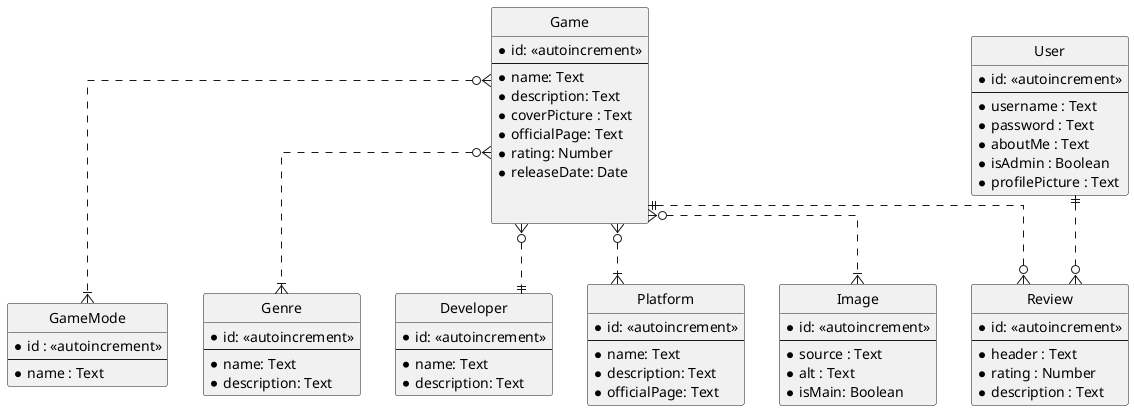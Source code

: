 @startuml CSHDDatabase

hide circle
skinparam Linetype ortho

entity Game {
    * id: <<autoincrement>>
    ---
    * name: Text
    * description: Text
    * coverPicture : Text
    * officialPage: Text
    * rating: Number
    * releaseDate: Date


}

entity GameMode {
    * id : <<autoincrement>>
    ---
    * name : Text
}

entity Genre {
    * id: <<autoincrement>>
    ---
    * name: Text
    * description: Text
}

entity Developer {
    * id: <<autoincrement>>
    ---
    * name: Text
    * description: Text
}

entity Platform {
    * id: <<autoincrement>>
    ---
    * name: Text
    * description: Text
    * officialPage: Text
}

entity User {
    * id: <<autoincrement>>
    ---
    * username : Text
    * password : Text
    * aboutMe : Text
    * isAdmin : Boolean
    * profilePicture : Text
}

entity Review {
    * id: <<autoincrement>>
    ---
    * header : Text
    * rating : Number
    * description : Text
}
entity Image {
    * id: <<autoincrement>>
    ---
    * source : Text
    * alt : Text
    * isMain: Boolean
}
Game }o..|| Developer
Game }o..|{ Genre
Game }o..|{ GameMode
Game }o..|{ Platform
Game ||..o{ Review
User ||..o{ Review
Game }o..|{ Image

@enduml
